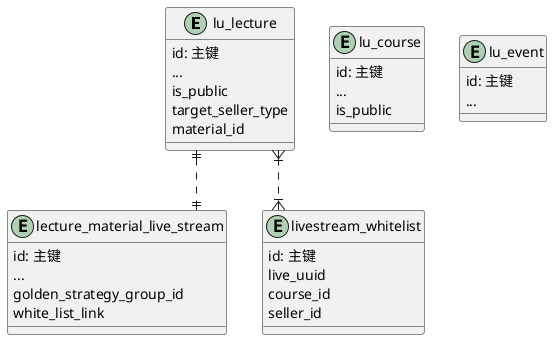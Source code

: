 @startuml

skinparam linetype ortho

entity "lu_lecture" as lu_lecture {
    id: 主键
		...
		is_public
		target_seller_type
		material_id
}

entity "lecture_material_live_stream" as lecture_material_live_stream {
    id: 主键
		...
		golden_strategy_group_id
		white_list_link
}

entity "livestream_whitelist" as livestream_whitelist {
    id: 主键
    live_uuid
		course_id
		seller_id
}
lu_lecture ||..|| lecture_material_live_stream
lu_lecture }|..|{ livestream_whitelist

entity "lu_course" as lu_course {
    id: 主键
		...
		is_public
}

entity "lu_event" as lu_event {
    id: 主键
		...
}

@enduml